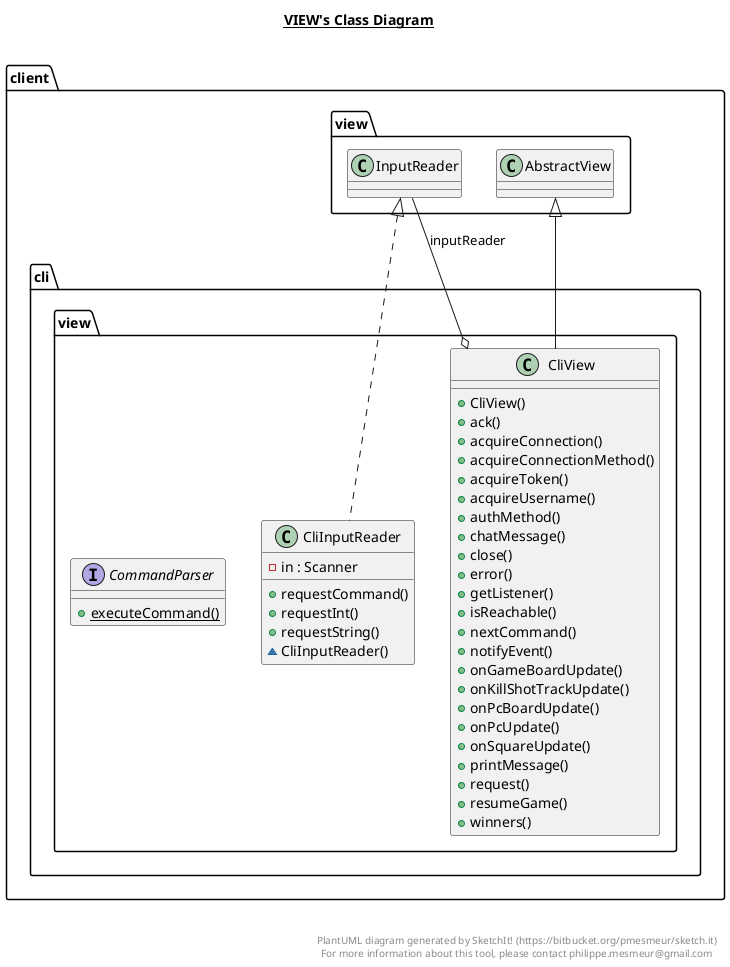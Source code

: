 @startuml

title __VIEW's Class Diagram__\n

  namespace client.cli {
    namespace view {
      class client.cli.view.CliInputReader {
          - in : Scanner
          + requestCommand()
          + requestInt()
          + requestString()
          ~ CliInputReader()
      }
    }
  }
  

  namespace client.cli {
    namespace view {
      class client.cli.view.CliView {
          + CliView()
          + ack()
          + acquireConnection()
          + acquireConnectionMethod()
          + acquireToken()
          + acquireUsername()
          + authMethod()
          + chatMessage()
          + close()
          + error()
          + getListener()
          + isReachable()
          + nextCommand()
          + notifyEvent()
          + onGameBoardUpdate()
          + onKillShotTrackUpdate()
          + onPcBoardUpdate()
          + onPcUpdate()
          + onSquareUpdate()
          + printMessage()
          + request()
          + resumeGame()
          + winners()
      }
    }
  }
  

  namespace client.cli {
    namespace view {
      interface client.cli.view.CommandParser {
          {static} + executeCommand()
      }
    }
  }
  

  client.cli.view.CliInputReader .up.|> client.view.InputReader
  client.cli.view.CliView -up-|> client.view.AbstractView
  client.cli.view.CliView o-- client.view.InputReader : inputReader


right footer


PlantUML diagram generated by SketchIt! (https://bitbucket.org/pmesmeur/sketch.it)
For more information about this tool, please contact philippe.mesmeur@gmail.com
endfooter

@enduml
